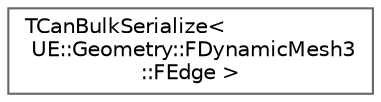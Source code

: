 digraph "Graphical Class Hierarchy"
{
 // INTERACTIVE_SVG=YES
 // LATEX_PDF_SIZE
  bgcolor="transparent";
  edge [fontname=Helvetica,fontsize=10,labelfontname=Helvetica,labelfontsize=10];
  node [fontname=Helvetica,fontsize=10,shape=box,height=0.2,width=0.4];
  rankdir="LR";
  Node0 [id="Node000000",label="TCanBulkSerialize\<\l UE::Geometry::FDynamicMesh3\l::FEdge \>",height=0.2,width=0.4,color="grey40", fillcolor="white", style="filled",URL="$da/d84/structTCanBulkSerialize_3_01UE_1_1Geometry_1_1FDynamicMesh3_1_1FEdge_01_4.html",tooltip=" "];
}
